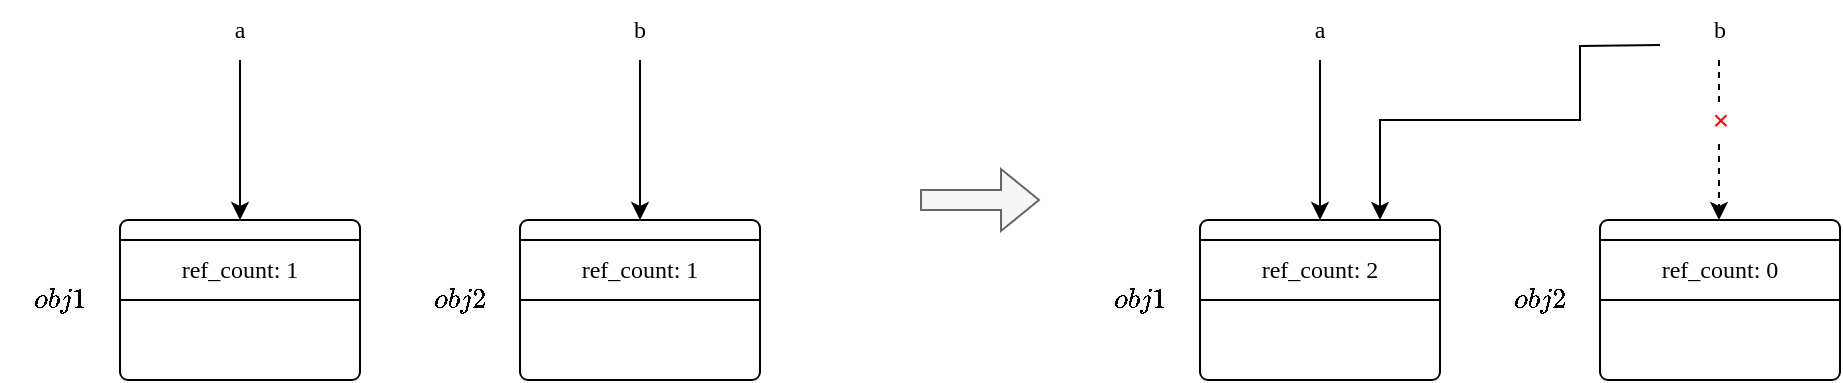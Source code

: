 <mxfile version="21.3.7" type="device">
  <diagram name="Page-1" id="scVFB8kGwwyk0aKE6kIV">
    <mxGraphModel dx="1306" dy="894" grid="1" gridSize="10" guides="1" tooltips="1" connect="1" arrows="1" fold="1" page="1" pageScale="1" pageWidth="850" pageHeight="1100" math="1" shadow="0">
      <root>
        <mxCell id="0" />
        <mxCell id="1" parent="0" />
        <mxCell id="Op2tMPyeNv8-ENUzxOXd-1" value="" style="group" vertex="1" connectable="0" parent="1">
          <mxGeometry x="70" y="270" width="120" height="80" as="geometry" />
        </mxCell>
        <mxCell id="Op2tMPyeNv8-ENUzxOXd-2" value="" style="rounded=1;whiteSpace=wrap;html=1;arcSize=5;fontFamily=SF Mono;" vertex="1" parent="Op2tMPyeNv8-ENUzxOXd-1">
          <mxGeometry width="120" height="80" as="geometry" />
        </mxCell>
        <mxCell id="Op2tMPyeNv8-ENUzxOXd-3" value="ref_count: 1" style="rounded=0;whiteSpace=wrap;html=1;fontFamily=SF Mono;" vertex="1" parent="Op2tMPyeNv8-ENUzxOXd-1">
          <mxGeometry y="10" width="120" height="30" as="geometry" />
        </mxCell>
        <mxCell id="Op2tMPyeNv8-ENUzxOXd-4" value="$$obj1$$" style="text;html=1;strokeColor=none;fillColor=none;align=center;verticalAlign=middle;whiteSpace=wrap;rounded=0;" vertex="1" parent="1">
          <mxGeometry x="10" y="295" width="60" height="30" as="geometry" />
        </mxCell>
        <mxCell id="Op2tMPyeNv8-ENUzxOXd-5" value="a" style="text;html=1;strokeColor=none;fillColor=none;align=center;verticalAlign=middle;whiteSpace=wrap;rounded=0;fontFamily=SF Mono;" vertex="1" parent="1">
          <mxGeometry x="100" y="160" width="60" height="30" as="geometry" />
        </mxCell>
        <mxCell id="Op2tMPyeNv8-ENUzxOXd-6" value="" style="endArrow=classic;html=1;rounded=0;exitX=0.5;exitY=1;exitDx=0;exitDy=0;entryX=0.5;entryY=0;entryDx=0;entryDy=0;" edge="1" parent="1" source="Op2tMPyeNv8-ENUzxOXd-5">
          <mxGeometry width="50" height="50" relative="1" as="geometry">
            <mxPoint x="350" y="440" as="sourcePoint" />
            <mxPoint x="130" y="270" as="targetPoint" />
          </mxGeometry>
        </mxCell>
        <mxCell id="Op2tMPyeNv8-ENUzxOXd-9" value="" style="group" vertex="1" connectable="0" parent="1">
          <mxGeometry x="270" y="270" width="120" height="80" as="geometry" />
        </mxCell>
        <mxCell id="Op2tMPyeNv8-ENUzxOXd-10" value="" style="rounded=1;whiteSpace=wrap;html=1;arcSize=5;fontFamily=SF Mono;" vertex="1" parent="Op2tMPyeNv8-ENUzxOXd-9">
          <mxGeometry width="120" height="80" as="geometry" />
        </mxCell>
        <mxCell id="Op2tMPyeNv8-ENUzxOXd-11" value="ref_count: 1" style="rounded=0;whiteSpace=wrap;html=1;fontFamily=SF Mono;" vertex="1" parent="Op2tMPyeNv8-ENUzxOXd-9">
          <mxGeometry y="10" width="120" height="30" as="geometry" />
        </mxCell>
        <mxCell id="Op2tMPyeNv8-ENUzxOXd-12" value="$$obj2$$" style="text;html=1;strokeColor=none;fillColor=none;align=center;verticalAlign=middle;whiteSpace=wrap;rounded=0;" vertex="1" parent="1">
          <mxGeometry x="210" y="295" width="60" height="30" as="geometry" />
        </mxCell>
        <mxCell id="Op2tMPyeNv8-ENUzxOXd-15" value="b" style="text;html=1;strokeColor=none;fillColor=none;align=center;verticalAlign=middle;whiteSpace=wrap;rounded=0;fontFamily=SF Mono;" vertex="1" parent="1">
          <mxGeometry x="300" y="160" width="60" height="30" as="geometry" />
        </mxCell>
        <mxCell id="Op2tMPyeNv8-ENUzxOXd-16" value="" style="endArrow=classic;html=1;rounded=0;exitX=0.5;exitY=1;exitDx=0;exitDy=0;entryX=0.5;entryY=0;entryDx=0;entryDy=0;" edge="1" parent="1" source="Op2tMPyeNv8-ENUzxOXd-15">
          <mxGeometry width="50" height="50" relative="1" as="geometry">
            <mxPoint x="550" y="440" as="sourcePoint" />
            <mxPoint x="330" y="270" as="targetPoint" />
          </mxGeometry>
        </mxCell>
        <mxCell id="Op2tMPyeNv8-ENUzxOXd-18" value="" style="shape=flexArrow;endArrow=classic;html=1;rounded=0;fillColor=#f5f5f5;strokeColor=#666666;" edge="1" parent="1">
          <mxGeometry width="50" height="50" relative="1" as="geometry">
            <mxPoint x="470" y="260" as="sourcePoint" />
            <mxPoint x="530" y="260" as="targetPoint" />
          </mxGeometry>
        </mxCell>
        <mxCell id="Op2tMPyeNv8-ENUzxOXd-30" value="" style="group" vertex="1" connectable="0" parent="1">
          <mxGeometry x="610" y="270" width="120" height="80" as="geometry" />
        </mxCell>
        <mxCell id="Op2tMPyeNv8-ENUzxOXd-31" value="" style="rounded=1;whiteSpace=wrap;html=1;arcSize=5;fontFamily=SF Mono;" vertex="1" parent="Op2tMPyeNv8-ENUzxOXd-30">
          <mxGeometry width="120" height="80" as="geometry" />
        </mxCell>
        <mxCell id="Op2tMPyeNv8-ENUzxOXd-32" value="ref_count: 2" style="rounded=0;whiteSpace=wrap;html=1;fontFamily=SF Mono;" vertex="1" parent="Op2tMPyeNv8-ENUzxOXd-30">
          <mxGeometry y="10" width="120" height="30" as="geometry" />
        </mxCell>
        <mxCell id="Op2tMPyeNv8-ENUzxOXd-33" value="$$obj1$$" style="text;html=1;strokeColor=none;fillColor=none;align=center;verticalAlign=middle;whiteSpace=wrap;rounded=0;" vertex="1" parent="1">
          <mxGeometry x="550" y="295" width="60" height="30" as="geometry" />
        </mxCell>
        <mxCell id="Op2tMPyeNv8-ENUzxOXd-34" value="a" style="text;html=1;strokeColor=none;fillColor=none;align=center;verticalAlign=middle;whiteSpace=wrap;rounded=0;fontFamily=SF Mono;" vertex="1" parent="1">
          <mxGeometry x="640" y="160" width="60" height="30" as="geometry" />
        </mxCell>
        <mxCell id="Op2tMPyeNv8-ENUzxOXd-35" value="" style="endArrow=classic;html=1;rounded=0;exitX=0.5;exitY=1;exitDx=0;exitDy=0;entryX=0.5;entryY=0;entryDx=0;entryDy=0;" edge="1" parent="1" source="Op2tMPyeNv8-ENUzxOXd-34">
          <mxGeometry width="50" height="50" relative="1" as="geometry">
            <mxPoint x="890" y="440" as="sourcePoint" />
            <mxPoint x="670" y="270" as="targetPoint" />
          </mxGeometry>
        </mxCell>
        <mxCell id="Op2tMPyeNv8-ENUzxOXd-36" value="" style="group" vertex="1" connectable="0" parent="1">
          <mxGeometry x="810" y="270" width="120" height="80" as="geometry" />
        </mxCell>
        <mxCell id="Op2tMPyeNv8-ENUzxOXd-37" value="" style="rounded=1;whiteSpace=wrap;html=1;arcSize=5;fontFamily=SF Mono;" vertex="1" parent="Op2tMPyeNv8-ENUzxOXd-36">
          <mxGeometry width="120" height="80" as="geometry" />
        </mxCell>
        <mxCell id="Op2tMPyeNv8-ENUzxOXd-38" value="ref_count: 0" style="rounded=0;whiteSpace=wrap;html=1;fontFamily=SF Mono;" vertex="1" parent="Op2tMPyeNv8-ENUzxOXd-36">
          <mxGeometry y="10" width="120" height="30" as="geometry" />
        </mxCell>
        <mxCell id="Op2tMPyeNv8-ENUzxOXd-39" value="$$obj2$$" style="text;html=1;strokeColor=none;fillColor=none;align=center;verticalAlign=middle;whiteSpace=wrap;rounded=0;" vertex="1" parent="1">
          <mxGeometry x="750" y="295" width="60" height="30" as="geometry" />
        </mxCell>
        <mxCell id="Op2tMPyeNv8-ENUzxOXd-40" value="b" style="text;html=1;strokeColor=none;fillColor=none;align=center;verticalAlign=middle;whiteSpace=wrap;rounded=0;fontFamily=SF Mono;" vertex="1" parent="1">
          <mxGeometry x="840" y="160" width="60" height="30" as="geometry" />
        </mxCell>
        <mxCell id="Op2tMPyeNv8-ENUzxOXd-42" value="&lt;font style=&quot;font-size: 14px;&quot;&gt;×&lt;/font&gt;" style="endArrow=classic;html=1;rounded=0;exitX=0.5;exitY=1;exitDx=0;exitDy=0;entryX=0.5;entryY=0;entryDx=0;entryDy=0;fontColor=#FF0000;dashed=1;" edge="1" parent="1">
          <mxGeometry x="-0.25" width="50" height="50" relative="1" as="geometry">
            <mxPoint x="869.5" y="190" as="sourcePoint" />
            <mxPoint x="869.5" y="270" as="targetPoint" />
            <mxPoint as="offset" />
          </mxGeometry>
        </mxCell>
        <mxCell id="Op2tMPyeNv8-ENUzxOXd-43" value="" style="endArrow=classic;html=1;rounded=0;exitX=0;exitY=0.75;exitDx=0;exitDy=0;entryX=0.75;entryY=0;entryDx=0;entryDy=0;" edge="1" parent="1" source="Op2tMPyeNv8-ENUzxOXd-40" target="Op2tMPyeNv8-ENUzxOXd-31">
          <mxGeometry width="50" height="50" relative="1" as="geometry">
            <mxPoint x="500" y="460" as="sourcePoint" />
            <mxPoint x="550" y="410" as="targetPoint" />
            <Array as="points">
              <mxPoint x="800" y="183" />
              <mxPoint x="800" y="220" />
              <mxPoint x="700" y="220" />
            </Array>
          </mxGeometry>
        </mxCell>
      </root>
    </mxGraphModel>
  </diagram>
</mxfile>
